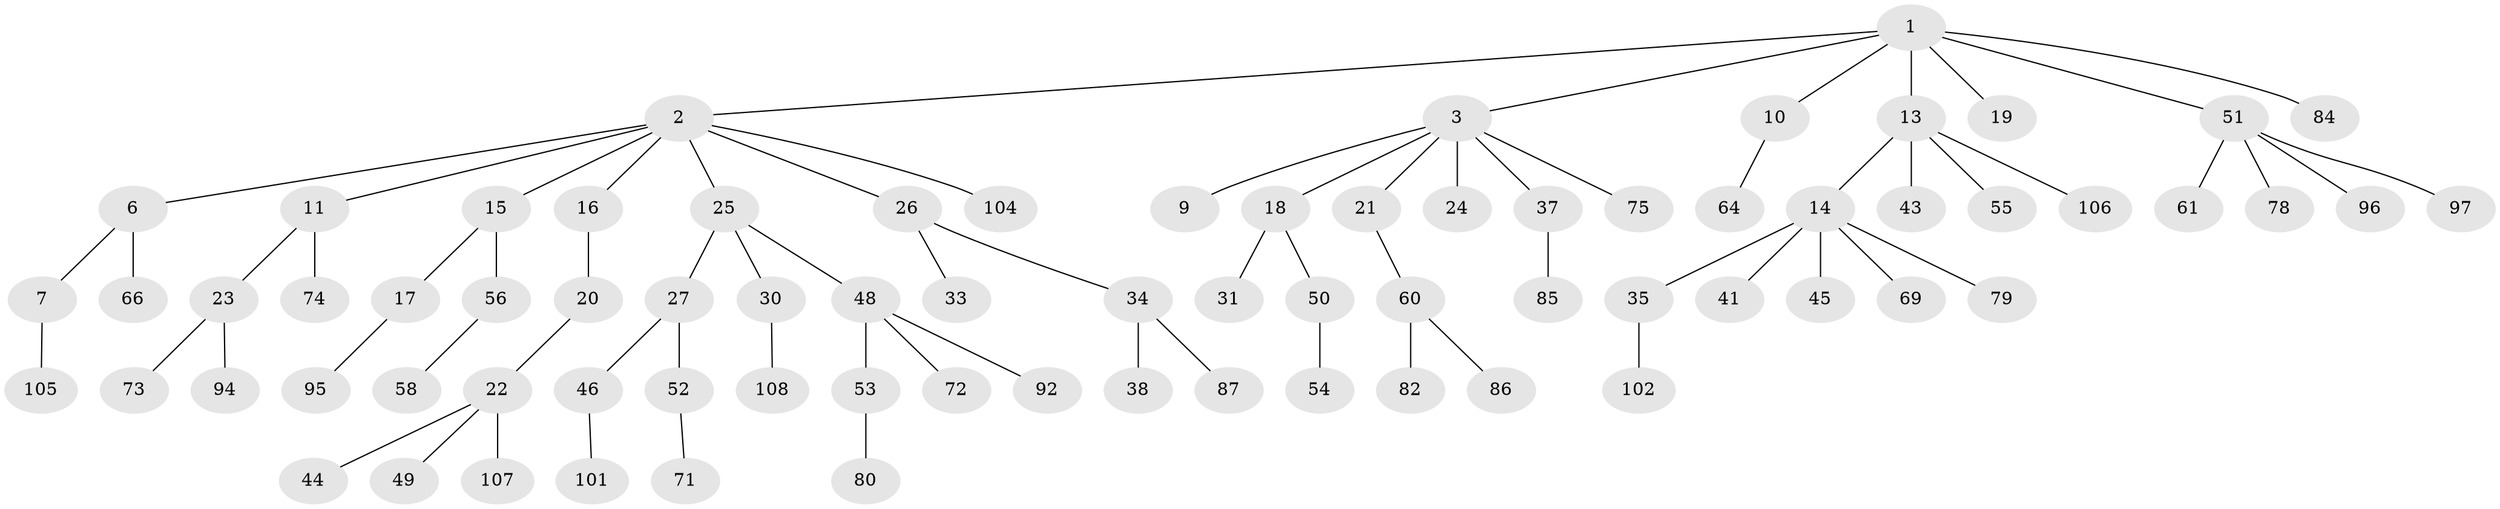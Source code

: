 // original degree distribution, {5: 0.03669724770642202, 6: 0.01834862385321101, 3: 0.11926605504587157, 4: 0.07339449541284404, 1: 0.5137614678899083, 7: 0.009174311926605505, 2: 0.22935779816513763}
// Generated by graph-tools (version 1.1) at 2025/11/02/27/25 16:11:25]
// undirected, 75 vertices, 74 edges
graph export_dot {
graph [start="1"]
  node [color=gray90,style=filled];
  1 [super="+8"];
  2 [super="+5"];
  3 [super="+4"];
  6 [super="+12"];
  7 [super="+29"];
  9;
  10 [super="+83"];
  11 [super="+70"];
  13;
  14 [super="+99"];
  15 [super="+39"];
  16;
  17;
  18 [super="+88"];
  19 [super="+32"];
  20 [super="+59"];
  21 [super="+40"];
  22 [super="+36"];
  23 [super="+42"];
  24;
  25 [super="+28"];
  26 [super="+57"];
  27 [super="+47"];
  30 [super="+62"];
  31;
  33 [super="+77"];
  34 [super="+63"];
  35 [super="+76"];
  37;
  38 [super="+65"];
  41 [super="+109"];
  43 [super="+91"];
  44;
  45;
  46;
  48 [super="+81"];
  49 [super="+89"];
  50;
  51 [super="+67"];
  52;
  53 [super="+100"];
  54;
  55 [super="+90"];
  56;
  58;
  60 [super="+68"];
  61;
  64;
  66;
  69 [super="+98"];
  71;
  72;
  73;
  74;
  75 [super="+103"];
  78;
  79;
  80;
  82;
  84;
  85 [super="+93"];
  86;
  87;
  92;
  94;
  95;
  96;
  97;
  101;
  102;
  104;
  105;
  106;
  107;
  108;
  1 -- 2;
  1 -- 3;
  1 -- 10;
  1 -- 19;
  1 -- 51;
  1 -- 84;
  1 -- 13;
  2 -- 6;
  2 -- 11;
  2 -- 16;
  2 -- 104;
  2 -- 25;
  2 -- 26;
  2 -- 15;
  3 -- 9;
  3 -- 18;
  3 -- 37;
  3 -- 75;
  3 -- 24;
  3 -- 21;
  6 -- 7;
  6 -- 66;
  7 -- 105;
  10 -- 64;
  11 -- 23;
  11 -- 74;
  13 -- 14;
  13 -- 43;
  13 -- 55;
  13 -- 106;
  14 -- 35;
  14 -- 41;
  14 -- 45;
  14 -- 69;
  14 -- 79;
  15 -- 17;
  15 -- 56;
  16 -- 20;
  17 -- 95;
  18 -- 31;
  18 -- 50;
  20 -- 22;
  21 -- 60;
  22 -- 44;
  22 -- 49;
  22 -- 107;
  23 -- 73;
  23 -- 94;
  25 -- 27;
  25 -- 48;
  25 -- 30;
  26 -- 33;
  26 -- 34;
  27 -- 46;
  27 -- 52;
  30 -- 108;
  34 -- 38;
  34 -- 87;
  35 -- 102;
  37 -- 85;
  46 -- 101;
  48 -- 53;
  48 -- 72;
  48 -- 92;
  50 -- 54;
  51 -- 61;
  51 -- 78;
  51 -- 97;
  51 -- 96;
  52 -- 71;
  53 -- 80;
  56 -- 58;
  60 -- 82;
  60 -- 86;
}
